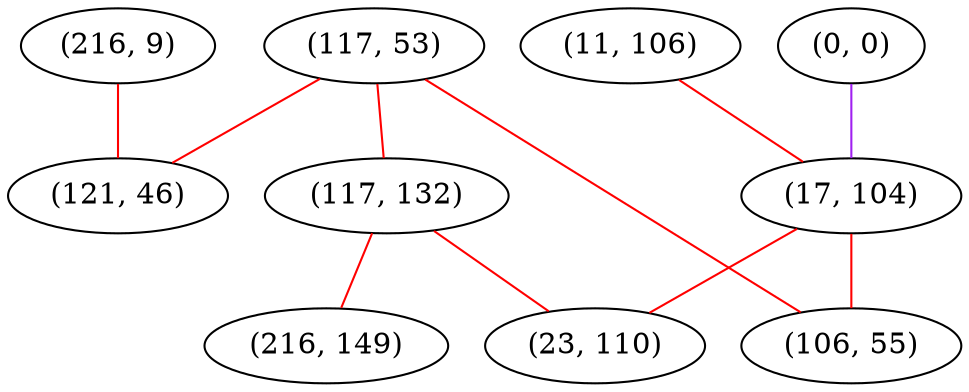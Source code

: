 graph "" {
"(216, 9)";
"(11, 106)";
"(0, 0)";
"(117, 53)";
"(17, 104)";
"(117, 132)";
"(121, 46)";
"(23, 110)";
"(106, 55)";
"(216, 149)";
"(216, 9)" -- "(121, 46)"  [color=red, key=0, weight=1];
"(11, 106)" -- "(17, 104)"  [color=red, key=0, weight=1];
"(0, 0)" -- "(17, 104)"  [color=purple, key=0, weight=4];
"(117, 53)" -- "(106, 55)"  [color=red, key=0, weight=1];
"(117, 53)" -- "(117, 132)"  [color=red, key=0, weight=1];
"(117, 53)" -- "(121, 46)"  [color=red, key=0, weight=1];
"(17, 104)" -- "(106, 55)"  [color=red, key=0, weight=1];
"(17, 104)" -- "(23, 110)"  [color=red, key=0, weight=1];
"(117, 132)" -- "(23, 110)"  [color=red, key=0, weight=1];
"(117, 132)" -- "(216, 149)"  [color=red, key=0, weight=1];
}
